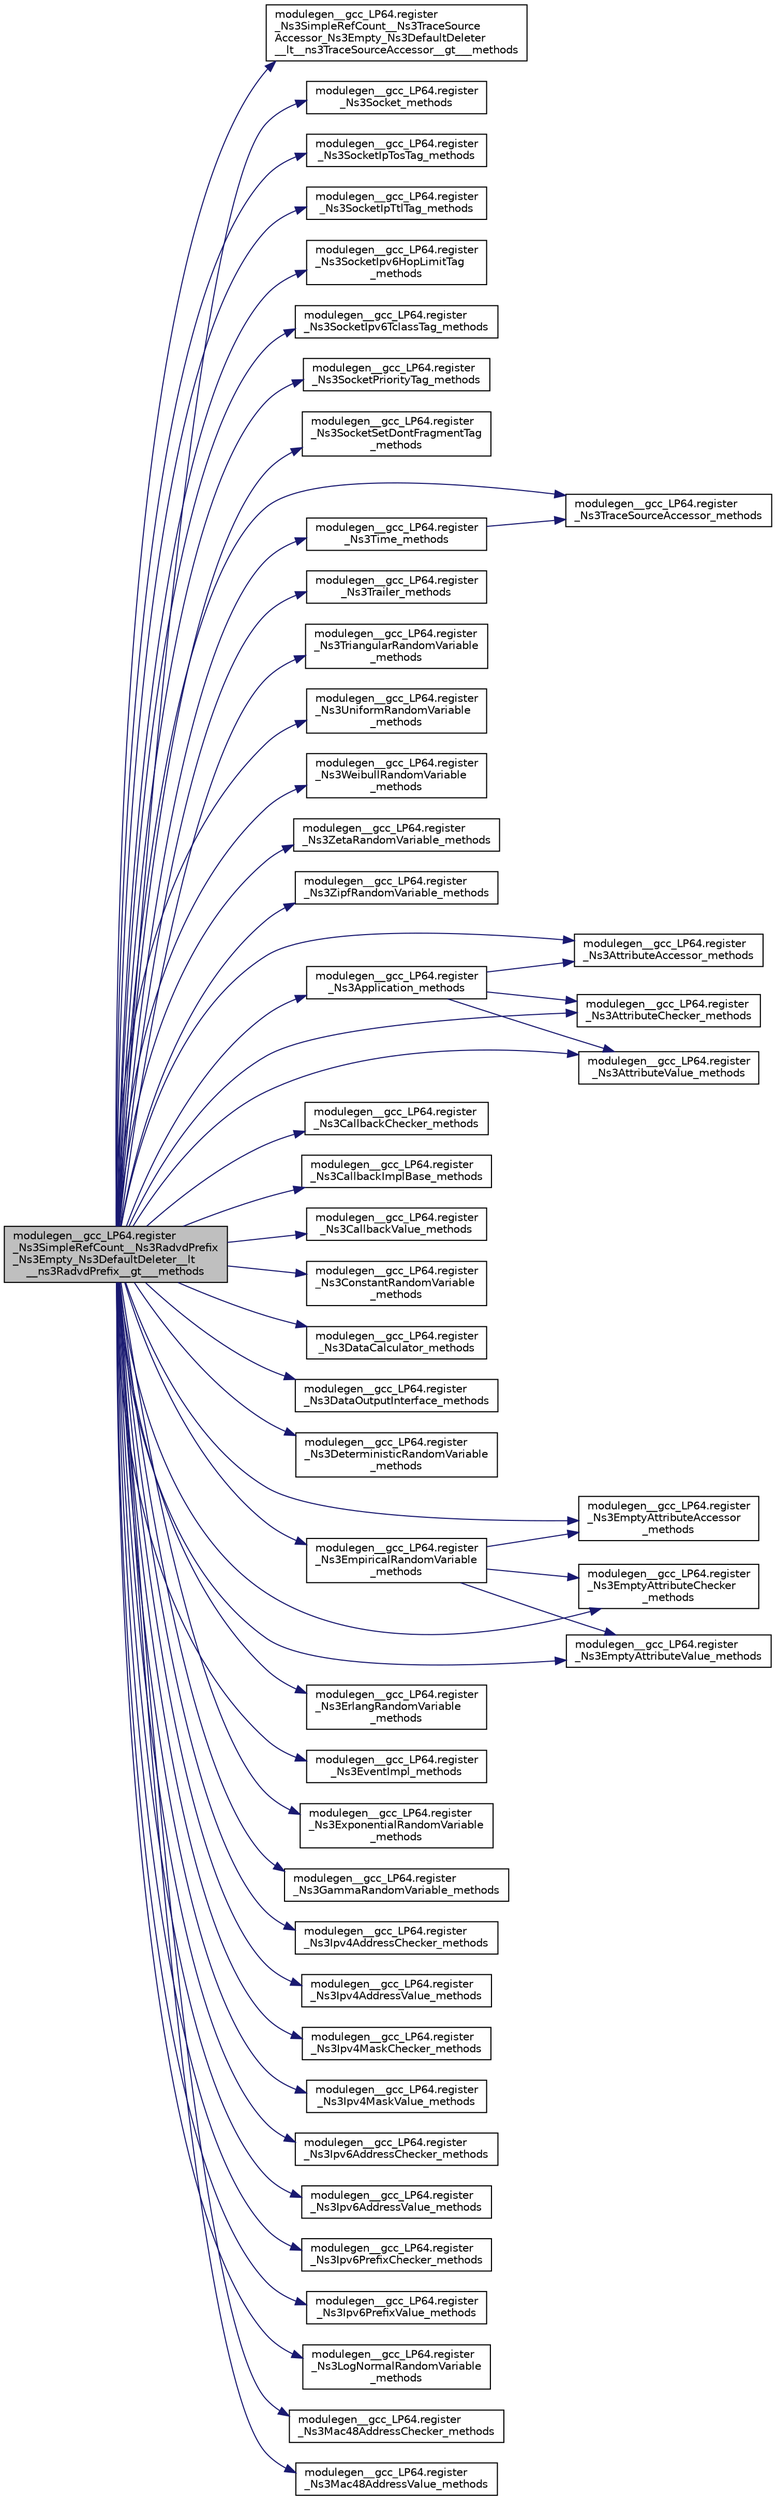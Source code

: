 digraph "modulegen__gcc_LP64.register_Ns3SimpleRefCount__Ns3RadvdPrefix_Ns3Empty_Ns3DefaultDeleter__lt__ns3RadvdPrefix__gt___methods"
{
  edge [fontname="Helvetica",fontsize="10",labelfontname="Helvetica",labelfontsize="10"];
  node [fontname="Helvetica",fontsize="10",shape=record];
  rankdir="LR";
  Node1 [label="modulegen__gcc_LP64.register\l_Ns3SimpleRefCount__Ns3RadvdPrefix\l_Ns3Empty_Ns3DefaultDeleter__lt\l__ns3RadvdPrefix__gt___methods",height=0.2,width=0.4,color="black", fillcolor="grey75", style="filled", fontcolor="black"];
  Node1 -> Node2 [color="midnightblue",fontsize="10",style="solid"];
  Node2 [label="modulegen__gcc_LP64.register\l_Ns3SimpleRefCount__Ns3TraceSource\lAccessor_Ns3Empty_Ns3DefaultDeleter\l__lt__ns3TraceSourceAccessor__gt___methods",height=0.2,width=0.4,color="black", fillcolor="white", style="filled",URL="$db/dbb/namespacemodulegen____gcc__LP64.html#a2971d479713881f4a0fb7f82a5a0c162"];
  Node1 -> Node3 [color="midnightblue",fontsize="10",style="solid"];
  Node3 [label="modulegen__gcc_LP64.register\l_Ns3Socket_methods",height=0.2,width=0.4,color="black", fillcolor="white", style="filled",URL="$db/dbb/namespacemodulegen____gcc__LP64.html#af6b6e0865bdae0eff7bd232f1211b164"];
  Node1 -> Node4 [color="midnightblue",fontsize="10",style="solid"];
  Node4 [label="modulegen__gcc_LP64.register\l_Ns3SocketIpTosTag_methods",height=0.2,width=0.4,color="black", fillcolor="white", style="filled",URL="$db/dbb/namespacemodulegen____gcc__LP64.html#aaf00950c86db7a44df91ae8d6fb5d5ef"];
  Node1 -> Node5 [color="midnightblue",fontsize="10",style="solid"];
  Node5 [label="modulegen__gcc_LP64.register\l_Ns3SocketIpTtlTag_methods",height=0.2,width=0.4,color="black", fillcolor="white", style="filled",URL="$db/dbb/namespacemodulegen____gcc__LP64.html#a8cc4c80820dd429c465f501e2a45fe20"];
  Node1 -> Node6 [color="midnightblue",fontsize="10",style="solid"];
  Node6 [label="modulegen__gcc_LP64.register\l_Ns3SocketIpv6HopLimitTag\l_methods",height=0.2,width=0.4,color="black", fillcolor="white", style="filled",URL="$db/dbb/namespacemodulegen____gcc__LP64.html#a0610606c87081cec911e5c92c72969c2"];
  Node1 -> Node7 [color="midnightblue",fontsize="10",style="solid"];
  Node7 [label="modulegen__gcc_LP64.register\l_Ns3SocketIpv6TclassTag_methods",height=0.2,width=0.4,color="black", fillcolor="white", style="filled",URL="$db/dbb/namespacemodulegen____gcc__LP64.html#a9183939b87f05c0cc4de3320a3fbb56b"];
  Node1 -> Node8 [color="midnightblue",fontsize="10",style="solid"];
  Node8 [label="modulegen__gcc_LP64.register\l_Ns3SocketPriorityTag_methods",height=0.2,width=0.4,color="black", fillcolor="white", style="filled",URL="$db/dbb/namespacemodulegen____gcc__LP64.html#a1e1a196158ec884ace33d88f68d667b0"];
  Node1 -> Node9 [color="midnightblue",fontsize="10",style="solid"];
  Node9 [label="modulegen__gcc_LP64.register\l_Ns3SocketSetDontFragmentTag\l_methods",height=0.2,width=0.4,color="black", fillcolor="white", style="filled",URL="$db/dbb/namespacemodulegen____gcc__LP64.html#a9e7921708babb536bc0caaf352c51c29"];
  Node1 -> Node10 [color="midnightblue",fontsize="10",style="solid"];
  Node10 [label="modulegen__gcc_LP64.register\l_Ns3Time_methods",height=0.2,width=0.4,color="black", fillcolor="white", style="filled",URL="$db/dbb/namespacemodulegen____gcc__LP64.html#ade0bc7fc2ce1f975c0f8f367acfc957c"];
  Node10 -> Node11 [color="midnightblue",fontsize="10",style="solid"];
  Node11 [label="modulegen__gcc_LP64.register\l_Ns3TraceSourceAccessor_methods",height=0.2,width=0.4,color="black", fillcolor="white", style="filled",URL="$db/dbb/namespacemodulegen____gcc__LP64.html#abd8204bf10f1a73956889b2b56b0c2d3"];
  Node1 -> Node11 [color="midnightblue",fontsize="10",style="solid"];
  Node1 -> Node12 [color="midnightblue",fontsize="10",style="solid"];
  Node12 [label="modulegen__gcc_LP64.register\l_Ns3Trailer_methods",height=0.2,width=0.4,color="black", fillcolor="white", style="filled",URL="$db/dbb/namespacemodulegen____gcc__LP64.html#a79f6f84947747209adf07fee76a18188"];
  Node1 -> Node13 [color="midnightblue",fontsize="10",style="solid"];
  Node13 [label="modulegen__gcc_LP64.register\l_Ns3TriangularRandomVariable\l_methods",height=0.2,width=0.4,color="black", fillcolor="white", style="filled",URL="$db/dbb/namespacemodulegen____gcc__LP64.html#a164735782e09ede8e4cec78054019282"];
  Node1 -> Node14 [color="midnightblue",fontsize="10",style="solid"];
  Node14 [label="modulegen__gcc_LP64.register\l_Ns3UniformRandomVariable\l_methods",height=0.2,width=0.4,color="black", fillcolor="white", style="filled",URL="$db/dbb/namespacemodulegen____gcc__LP64.html#a4aa9337458c6bfbb16285c72600d2605"];
  Node1 -> Node15 [color="midnightblue",fontsize="10",style="solid"];
  Node15 [label="modulegen__gcc_LP64.register\l_Ns3WeibullRandomVariable\l_methods",height=0.2,width=0.4,color="black", fillcolor="white", style="filled",URL="$db/dbb/namespacemodulegen____gcc__LP64.html#a77ea65e0aa1398f09b27adc28eec22cd"];
  Node1 -> Node16 [color="midnightblue",fontsize="10",style="solid"];
  Node16 [label="modulegen__gcc_LP64.register\l_Ns3ZetaRandomVariable_methods",height=0.2,width=0.4,color="black", fillcolor="white", style="filled",URL="$db/dbb/namespacemodulegen____gcc__LP64.html#a0627de79307ebfed0def7640ef614931"];
  Node1 -> Node17 [color="midnightblue",fontsize="10",style="solid"];
  Node17 [label="modulegen__gcc_LP64.register\l_Ns3ZipfRandomVariable_methods",height=0.2,width=0.4,color="black", fillcolor="white", style="filled",URL="$db/dbb/namespacemodulegen____gcc__LP64.html#ac906c1eb78170163bc3e2e3e65f8e43d"];
  Node1 -> Node18 [color="midnightblue",fontsize="10",style="solid"];
  Node18 [label="modulegen__gcc_LP64.register\l_Ns3Application_methods",height=0.2,width=0.4,color="black", fillcolor="white", style="filled",URL="$db/dbb/namespacemodulegen____gcc__LP64.html#ae4ab0f18046d47b422da15b02e269d07"];
  Node18 -> Node19 [color="midnightblue",fontsize="10",style="solid"];
  Node19 [label="modulegen__gcc_LP64.register\l_Ns3AttributeAccessor_methods",height=0.2,width=0.4,color="black", fillcolor="white", style="filled",URL="$db/dbb/namespacemodulegen____gcc__LP64.html#a88b38d1f62a9078cdbfc0f0d77a01866"];
  Node18 -> Node20 [color="midnightblue",fontsize="10",style="solid"];
  Node20 [label="modulegen__gcc_LP64.register\l_Ns3AttributeChecker_methods",height=0.2,width=0.4,color="black", fillcolor="white", style="filled",URL="$db/dbb/namespacemodulegen____gcc__LP64.html#a7a7d7cb7b6a065a93209b09c08d1c096"];
  Node18 -> Node21 [color="midnightblue",fontsize="10",style="solid"];
  Node21 [label="modulegen__gcc_LP64.register\l_Ns3AttributeValue_methods",height=0.2,width=0.4,color="black", fillcolor="white", style="filled",URL="$db/dbb/namespacemodulegen____gcc__LP64.html#a91d88e3bac410892f68a8f1bfd117d79"];
  Node1 -> Node19 [color="midnightblue",fontsize="10",style="solid"];
  Node1 -> Node20 [color="midnightblue",fontsize="10",style="solid"];
  Node1 -> Node21 [color="midnightblue",fontsize="10",style="solid"];
  Node1 -> Node22 [color="midnightblue",fontsize="10",style="solid"];
  Node22 [label="modulegen__gcc_LP64.register\l_Ns3CallbackChecker_methods",height=0.2,width=0.4,color="black", fillcolor="white", style="filled",URL="$db/dbb/namespacemodulegen____gcc__LP64.html#a1ef896a5bde844de40d219e98ceb0cee"];
  Node1 -> Node23 [color="midnightblue",fontsize="10",style="solid"];
  Node23 [label="modulegen__gcc_LP64.register\l_Ns3CallbackImplBase_methods",height=0.2,width=0.4,color="black", fillcolor="white", style="filled",URL="$db/dbb/namespacemodulegen____gcc__LP64.html#a27471f48136ec47282f70d414c0f7b6a"];
  Node1 -> Node24 [color="midnightblue",fontsize="10",style="solid"];
  Node24 [label="modulegen__gcc_LP64.register\l_Ns3CallbackValue_methods",height=0.2,width=0.4,color="black", fillcolor="white", style="filled",URL="$db/dbb/namespacemodulegen____gcc__LP64.html#a08b703ec5906729a642f77b58b43c8d8"];
  Node1 -> Node25 [color="midnightblue",fontsize="10",style="solid"];
  Node25 [label="modulegen__gcc_LP64.register\l_Ns3ConstantRandomVariable\l_methods",height=0.2,width=0.4,color="black", fillcolor="white", style="filled",URL="$db/dbb/namespacemodulegen____gcc__LP64.html#a8d165075e9af75216b2620cd187d2f4e"];
  Node1 -> Node26 [color="midnightblue",fontsize="10",style="solid"];
  Node26 [label="modulegen__gcc_LP64.register\l_Ns3DataCalculator_methods",height=0.2,width=0.4,color="black", fillcolor="white", style="filled",URL="$db/dbb/namespacemodulegen____gcc__LP64.html#aaeec57b7af760ecc9a69a1f05428c58d"];
  Node1 -> Node27 [color="midnightblue",fontsize="10",style="solid"];
  Node27 [label="modulegen__gcc_LP64.register\l_Ns3DataOutputInterface_methods",height=0.2,width=0.4,color="black", fillcolor="white", style="filled",URL="$db/dbb/namespacemodulegen____gcc__LP64.html#a2c41a898ddf1146e0cdffc3660d57323"];
  Node1 -> Node28 [color="midnightblue",fontsize="10",style="solid"];
  Node28 [label="modulegen__gcc_LP64.register\l_Ns3DeterministicRandomVariable\l_methods",height=0.2,width=0.4,color="black", fillcolor="white", style="filled",URL="$db/dbb/namespacemodulegen____gcc__LP64.html#a627e4424c53832709ec25ad4e541cec5"];
  Node1 -> Node29 [color="midnightblue",fontsize="10",style="solid"];
  Node29 [label="modulegen__gcc_LP64.register\l_Ns3EmpiricalRandomVariable\l_methods",height=0.2,width=0.4,color="black", fillcolor="white", style="filled",URL="$db/dbb/namespacemodulegen____gcc__LP64.html#a62433119796a27d3b8c284710fe975f9"];
  Node29 -> Node30 [color="midnightblue",fontsize="10",style="solid"];
  Node30 [label="modulegen__gcc_LP64.register\l_Ns3EmptyAttributeAccessor\l_methods",height=0.2,width=0.4,color="black", fillcolor="white", style="filled",URL="$db/dbb/namespacemodulegen____gcc__LP64.html#a5885028edb9b0cbbdf4f75d1388d6b19"];
  Node29 -> Node31 [color="midnightblue",fontsize="10",style="solid"];
  Node31 [label="modulegen__gcc_LP64.register\l_Ns3EmptyAttributeChecker\l_methods",height=0.2,width=0.4,color="black", fillcolor="white", style="filled",URL="$db/dbb/namespacemodulegen____gcc__LP64.html#aa52eca018e0116d17b4c6c2798dcee71"];
  Node29 -> Node32 [color="midnightblue",fontsize="10",style="solid"];
  Node32 [label="modulegen__gcc_LP64.register\l_Ns3EmptyAttributeValue_methods",height=0.2,width=0.4,color="black", fillcolor="white", style="filled",URL="$db/dbb/namespacemodulegen____gcc__LP64.html#a86864e6a4eb56d909f7b4550592ead3b"];
  Node1 -> Node30 [color="midnightblue",fontsize="10",style="solid"];
  Node1 -> Node31 [color="midnightblue",fontsize="10",style="solid"];
  Node1 -> Node32 [color="midnightblue",fontsize="10",style="solid"];
  Node1 -> Node33 [color="midnightblue",fontsize="10",style="solid"];
  Node33 [label="modulegen__gcc_LP64.register\l_Ns3ErlangRandomVariable\l_methods",height=0.2,width=0.4,color="black", fillcolor="white", style="filled",URL="$db/dbb/namespacemodulegen____gcc__LP64.html#a7b3e5038bffbb5bc57da9d63ad434648"];
  Node1 -> Node34 [color="midnightblue",fontsize="10",style="solid"];
  Node34 [label="modulegen__gcc_LP64.register\l_Ns3EventImpl_methods",height=0.2,width=0.4,color="black", fillcolor="white", style="filled",URL="$db/dbb/namespacemodulegen____gcc__LP64.html#af4f20b1c5907e07b645fc3d57c733d1a"];
  Node1 -> Node35 [color="midnightblue",fontsize="10",style="solid"];
  Node35 [label="modulegen__gcc_LP64.register\l_Ns3ExponentialRandomVariable\l_methods",height=0.2,width=0.4,color="black", fillcolor="white", style="filled",URL="$db/dbb/namespacemodulegen____gcc__LP64.html#ab62699a984e734ed1c1a4081daa0111d"];
  Node1 -> Node36 [color="midnightblue",fontsize="10",style="solid"];
  Node36 [label="modulegen__gcc_LP64.register\l_Ns3GammaRandomVariable_methods",height=0.2,width=0.4,color="black", fillcolor="white", style="filled",URL="$db/dbb/namespacemodulegen____gcc__LP64.html#afc8093c1b272f8c4c4280ae9730cc32c"];
  Node1 -> Node37 [color="midnightblue",fontsize="10",style="solid"];
  Node37 [label="modulegen__gcc_LP64.register\l_Ns3Ipv4AddressChecker_methods",height=0.2,width=0.4,color="black", fillcolor="white", style="filled",URL="$db/dbb/namespacemodulegen____gcc__LP64.html#adc0fd34fe5054bad708a40699ec19c68"];
  Node1 -> Node38 [color="midnightblue",fontsize="10",style="solid"];
  Node38 [label="modulegen__gcc_LP64.register\l_Ns3Ipv4AddressValue_methods",height=0.2,width=0.4,color="black", fillcolor="white", style="filled",URL="$db/dbb/namespacemodulegen____gcc__LP64.html#a790c617791e5a0c735de031e06684232"];
  Node1 -> Node39 [color="midnightblue",fontsize="10",style="solid"];
  Node39 [label="modulegen__gcc_LP64.register\l_Ns3Ipv4MaskChecker_methods",height=0.2,width=0.4,color="black", fillcolor="white", style="filled",URL="$db/dbb/namespacemodulegen____gcc__LP64.html#a2a6820145ab3bf977a66f5c0ee7f5cb9"];
  Node1 -> Node40 [color="midnightblue",fontsize="10",style="solid"];
  Node40 [label="modulegen__gcc_LP64.register\l_Ns3Ipv4MaskValue_methods",height=0.2,width=0.4,color="black", fillcolor="white", style="filled",URL="$db/dbb/namespacemodulegen____gcc__LP64.html#abcaf7e9c479182a07e377ce5e986a998"];
  Node1 -> Node41 [color="midnightblue",fontsize="10",style="solid"];
  Node41 [label="modulegen__gcc_LP64.register\l_Ns3Ipv6AddressChecker_methods",height=0.2,width=0.4,color="black", fillcolor="white", style="filled",URL="$db/dbb/namespacemodulegen____gcc__LP64.html#ad1f9cec8b591983bb09444b16062156d"];
  Node1 -> Node42 [color="midnightblue",fontsize="10",style="solid"];
  Node42 [label="modulegen__gcc_LP64.register\l_Ns3Ipv6AddressValue_methods",height=0.2,width=0.4,color="black", fillcolor="white", style="filled",URL="$db/dbb/namespacemodulegen____gcc__LP64.html#ab829e3fded47f86a33a84e69215707ca"];
  Node1 -> Node43 [color="midnightblue",fontsize="10",style="solid"];
  Node43 [label="modulegen__gcc_LP64.register\l_Ns3Ipv6PrefixChecker_methods",height=0.2,width=0.4,color="black", fillcolor="white", style="filled",URL="$db/dbb/namespacemodulegen____gcc__LP64.html#ab45b7cad858b5fb8fd4921640270716f"];
  Node1 -> Node44 [color="midnightblue",fontsize="10",style="solid"];
  Node44 [label="modulegen__gcc_LP64.register\l_Ns3Ipv6PrefixValue_methods",height=0.2,width=0.4,color="black", fillcolor="white", style="filled",URL="$db/dbb/namespacemodulegen____gcc__LP64.html#a24017f7931b685270f9f9cae9dbc1f2e"];
  Node1 -> Node45 [color="midnightblue",fontsize="10",style="solid"];
  Node45 [label="modulegen__gcc_LP64.register\l_Ns3LogNormalRandomVariable\l_methods",height=0.2,width=0.4,color="black", fillcolor="white", style="filled",URL="$db/dbb/namespacemodulegen____gcc__LP64.html#ae7aba903a40a328adf29c1a4e3b4c374"];
  Node1 -> Node46 [color="midnightblue",fontsize="10",style="solid"];
  Node46 [label="modulegen__gcc_LP64.register\l_Ns3Mac48AddressChecker_methods",height=0.2,width=0.4,color="black", fillcolor="white", style="filled",URL="$db/dbb/namespacemodulegen____gcc__LP64.html#a8b5d96f51d4bdc5d94489bcc0a50e648"];
  Node1 -> Node47 [color="midnightblue",fontsize="10",style="solid"];
  Node47 [label="modulegen__gcc_LP64.register\l_Ns3Mac48AddressValue_methods",height=0.2,width=0.4,color="black", fillcolor="white", style="filled",URL="$db/dbb/namespacemodulegen____gcc__LP64.html#aa62ae7526abc00b083df3d90589e2e92"];
}
